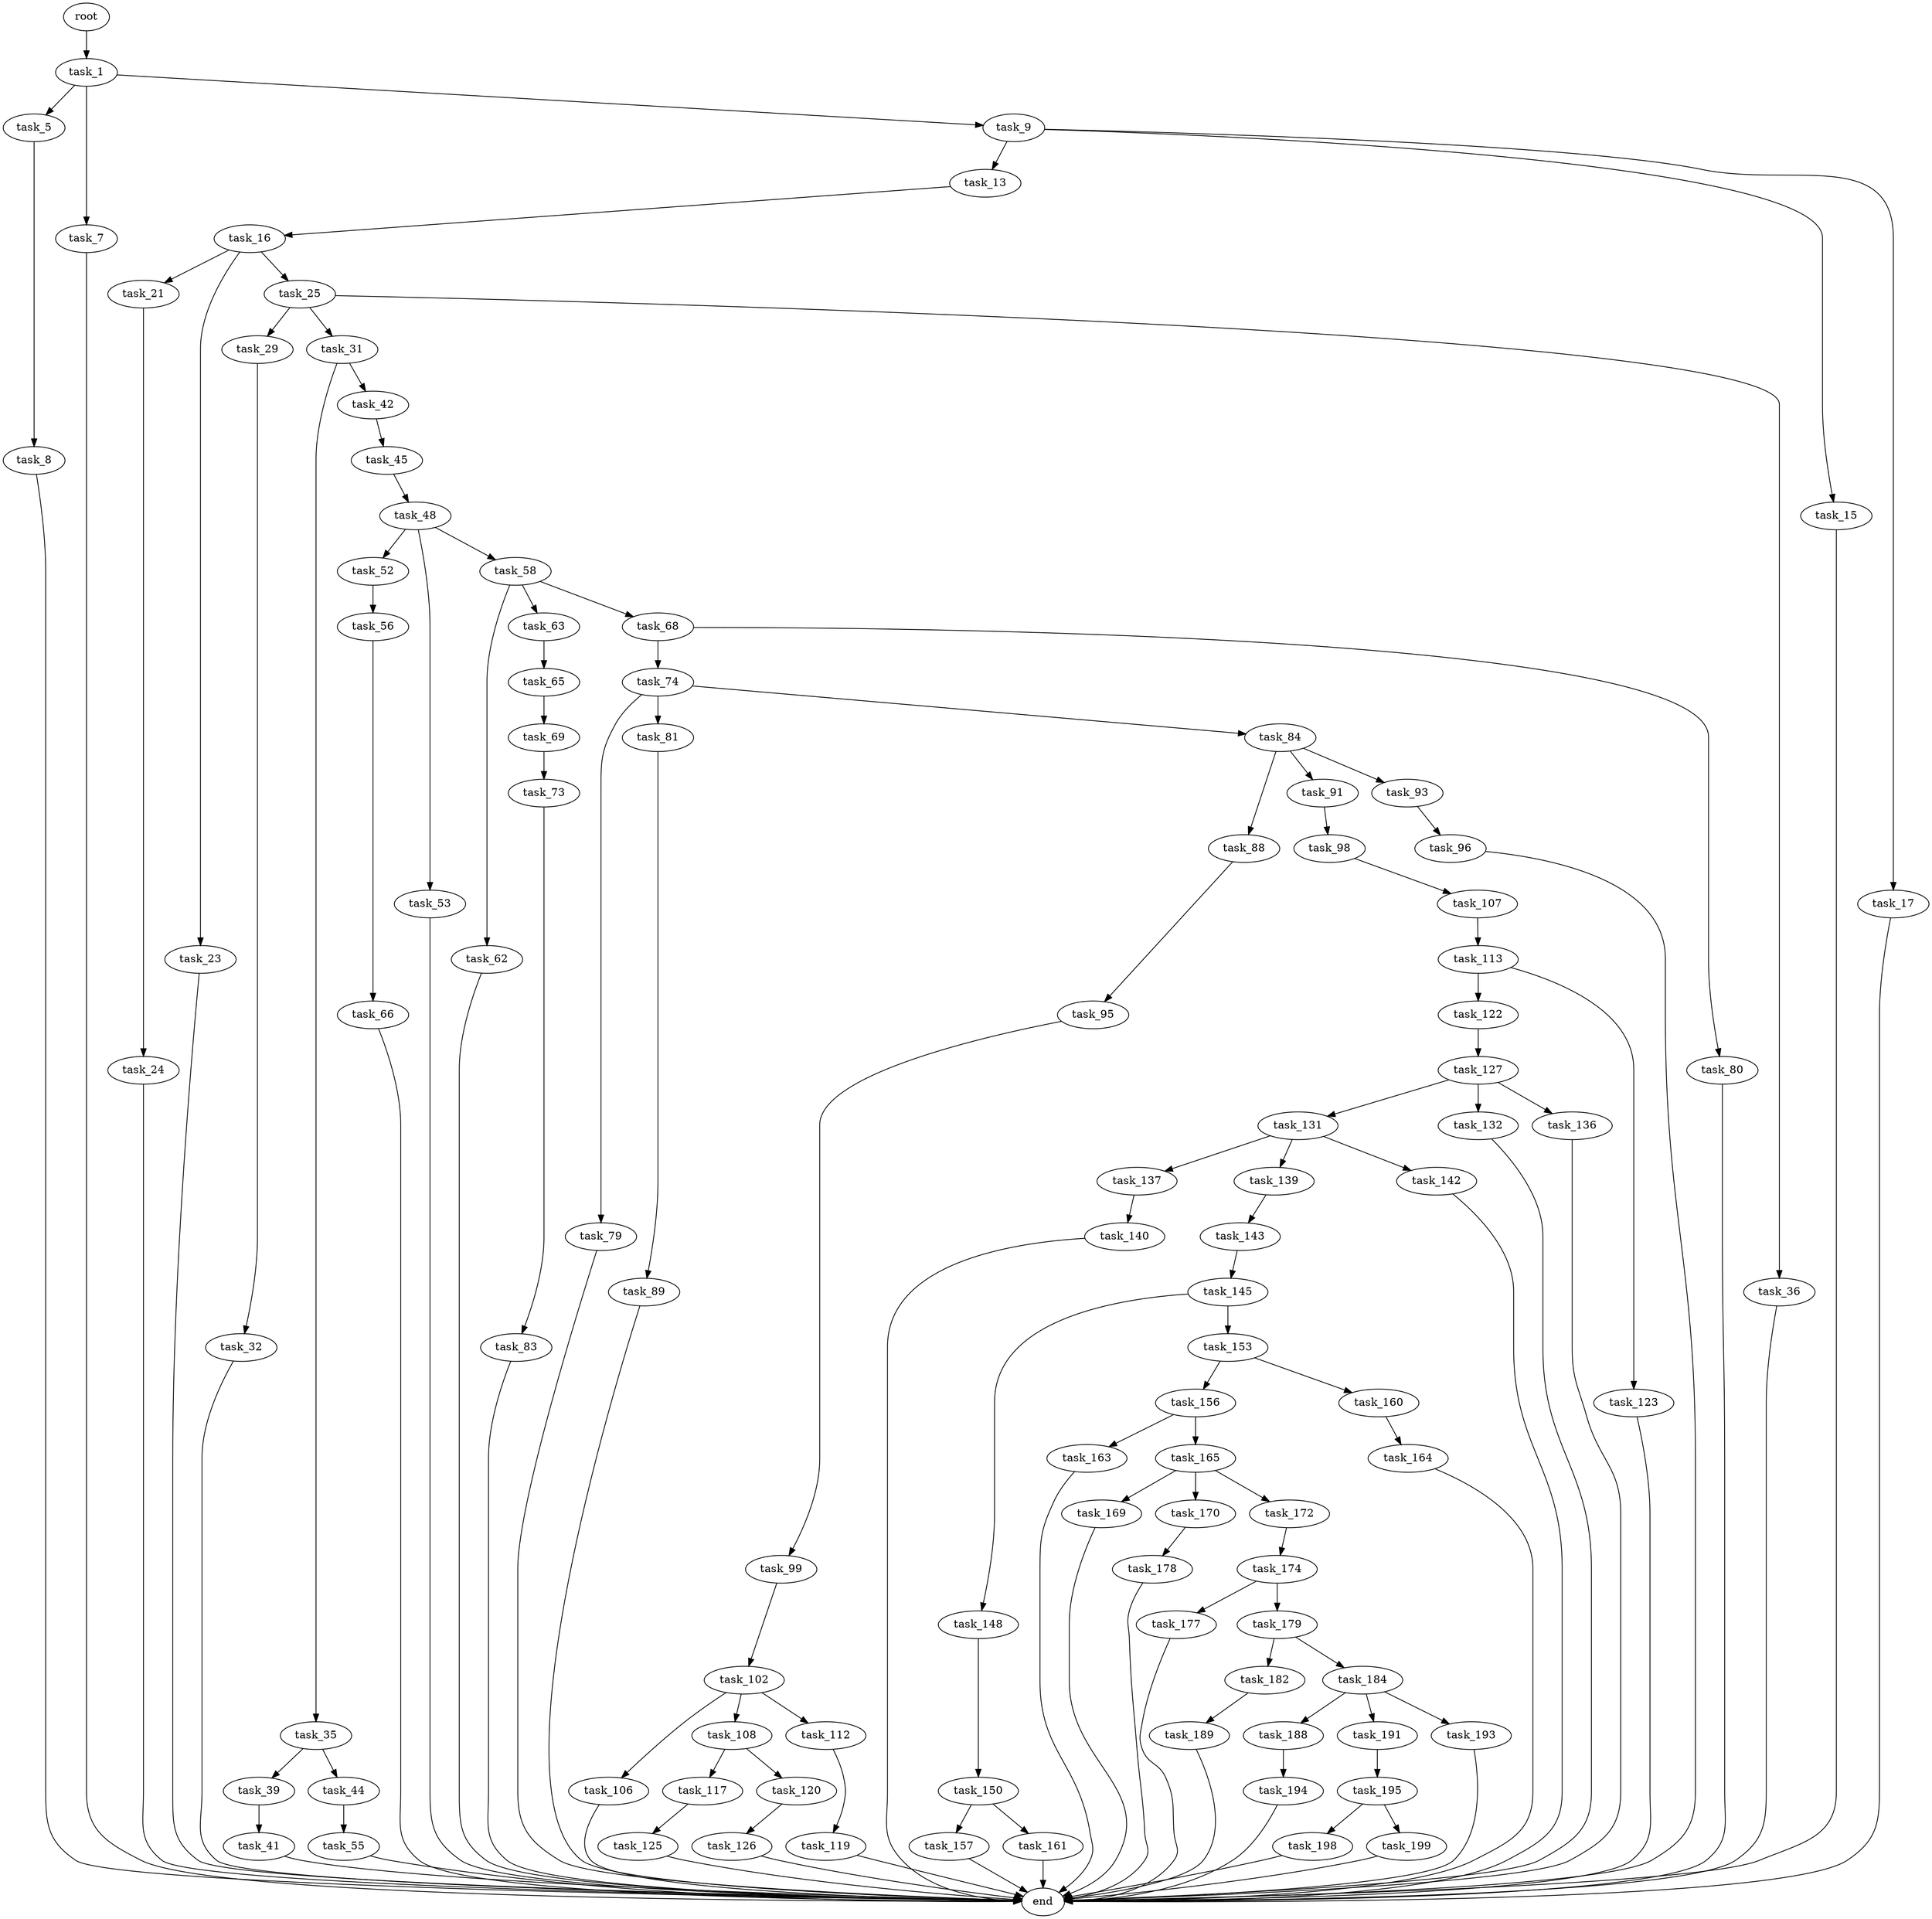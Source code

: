 digraph G {
  root [size="0.000000"];
  task_1 [size="134217728000.000000"];
  task_5 [size="782757789696.000000"];
  task_7 [size="164165683204.000000"];
  task_9 [size="27403625993.000000"];
  task_8 [size="30927268320.000000"];
  end [size="0.000000"];
  task_13 [size="34257735822.000000"];
  task_15 [size="242031591199.000000"];
  task_17 [size="3838903977.000000"];
  task_16 [size="28991029248.000000"];
  task_21 [size="32870997758.000000"];
  task_23 [size="144888215328.000000"];
  task_25 [size="24128803562.000000"];
  task_24 [size="31795830980.000000"];
  task_29 [size="749747370180.000000"];
  task_31 [size="28991029248.000000"];
  task_36 [size="23229820371.000000"];
  task_32 [size="86055382510.000000"];
  task_35 [size="48088539303.000000"];
  task_42 [size="18457355500.000000"];
  task_39 [size="276422534738.000000"];
  task_44 [size="125241463301.000000"];
  task_41 [size="8589934592.000000"];
  task_45 [size="303673018480.000000"];
  task_55 [size="1073741824000.000000"];
  task_48 [size="431531917.000000"];
  task_52 [size="368293445632.000000"];
  task_53 [size="28991029248.000000"];
  task_58 [size="242957219251.000000"];
  task_56 [size="9187126297.000000"];
  task_66 [size="186473989444.000000"];
  task_62 [size="144827225580.000000"];
  task_63 [size="14113952278.000000"];
  task_68 [size="1073741824000.000000"];
  task_65 [size="10978190616.000000"];
  task_69 [size="231928233984.000000"];
  task_74 [size="3021820785.000000"];
  task_80 [size="9571670545.000000"];
  task_73 [size="114492533933.000000"];
  task_83 [size="16894295111.000000"];
  task_79 [size="36579307894.000000"];
  task_81 [size="523119342101.000000"];
  task_84 [size="1276077739.000000"];
  task_89 [size="28991029248.000000"];
  task_88 [size="134217728000.000000"];
  task_91 [size="3632789063.000000"];
  task_93 [size="134217728000.000000"];
  task_95 [size="728205444.000000"];
  task_98 [size="21050415533.000000"];
  task_96 [size="28620767396.000000"];
  task_99 [size="68719476736.000000"];
  task_107 [size="10161321676.000000"];
  task_102 [size="782757789696.000000"];
  task_106 [size="68719476736.000000"];
  task_108 [size="8367495506.000000"];
  task_112 [size="257869885810.000000"];
  task_113 [size="782757789696.000000"];
  task_117 [size="231928233984.000000"];
  task_120 [size="206467984092.000000"];
  task_119 [size="28991029248.000000"];
  task_122 [size="368293445632.000000"];
  task_123 [size="549755813888.000000"];
  task_125 [size="231928233984.000000"];
  task_126 [size="509256654885.000000"];
  task_127 [size="181054975605.000000"];
  task_131 [size="162595810278.000000"];
  task_132 [size="24267695721.000000"];
  task_136 [size="24730000060.000000"];
  task_137 [size="598244438.000000"];
  task_139 [size="782757789696.000000"];
  task_142 [size="11352033105.000000"];
  task_140 [size="739851622170.000000"];
  task_143 [size="25886916603.000000"];
  task_145 [size="20974454083.000000"];
  task_148 [size="89712064792.000000"];
  task_153 [size="184786939116.000000"];
  task_150 [size="1681583674.000000"];
  task_157 [size="335516884800.000000"];
  task_161 [size="231928233984.000000"];
  task_156 [size="17113762334.000000"];
  task_160 [size="40818250382.000000"];
  task_163 [size="1073741824000.000000"];
  task_165 [size="472630720562.000000"];
  task_164 [size="8589934592.000000"];
  task_169 [size="368293445632.000000"];
  task_170 [size="30686833823.000000"];
  task_172 [size="30672783315.000000"];
  task_178 [size="28991029248.000000"];
  task_174 [size="2983017668.000000"];
  task_177 [size="134217728000.000000"];
  task_179 [size="16016187642.000000"];
  task_182 [size="30083232272.000000"];
  task_184 [size="549755813888.000000"];
  task_189 [size="28991029248.000000"];
  task_188 [size="51975805138.000000"];
  task_191 [size="7878796889.000000"];
  task_193 [size="231928233984.000000"];
  task_194 [size="368293445632.000000"];
  task_195 [size="549755813888.000000"];
  task_198 [size="71200700952.000000"];
  task_199 [size="231928233984.000000"];

  root -> task_1 [size="1.000000"];
  task_1 -> task_5 [size="209715200.000000"];
  task_1 -> task_7 [size="209715200.000000"];
  task_1 -> task_9 [size="209715200.000000"];
  task_5 -> task_8 [size="679477248.000000"];
  task_7 -> end [size="1.000000"];
  task_9 -> task_13 [size="679477248.000000"];
  task_9 -> task_15 [size="679477248.000000"];
  task_9 -> task_17 [size="679477248.000000"];
  task_8 -> end [size="1.000000"];
  task_13 -> task_16 [size="838860800.000000"];
  task_15 -> end [size="1.000000"];
  task_17 -> end [size="1.000000"];
  task_16 -> task_21 [size="75497472.000000"];
  task_16 -> task_23 [size="75497472.000000"];
  task_16 -> task_25 [size="75497472.000000"];
  task_21 -> task_24 [size="536870912.000000"];
  task_23 -> end [size="1.000000"];
  task_25 -> task_29 [size="411041792.000000"];
  task_25 -> task_31 [size="411041792.000000"];
  task_25 -> task_36 [size="411041792.000000"];
  task_24 -> end [size="1.000000"];
  task_29 -> task_32 [size="679477248.000000"];
  task_31 -> task_35 [size="75497472.000000"];
  task_31 -> task_42 [size="75497472.000000"];
  task_36 -> end [size="1.000000"];
  task_32 -> end [size="1.000000"];
  task_35 -> task_39 [size="838860800.000000"];
  task_35 -> task_44 [size="838860800.000000"];
  task_42 -> task_45 [size="411041792.000000"];
  task_39 -> task_41 [size="411041792.000000"];
  task_44 -> task_55 [size="301989888.000000"];
  task_41 -> end [size="1.000000"];
  task_45 -> task_48 [size="536870912.000000"];
  task_55 -> end [size="1.000000"];
  task_48 -> task_52 [size="33554432.000000"];
  task_48 -> task_53 [size="33554432.000000"];
  task_48 -> task_58 [size="33554432.000000"];
  task_52 -> task_56 [size="411041792.000000"];
  task_53 -> end [size="1.000000"];
  task_58 -> task_62 [size="209715200.000000"];
  task_58 -> task_63 [size="209715200.000000"];
  task_58 -> task_68 [size="209715200.000000"];
  task_56 -> task_66 [size="301989888.000000"];
  task_66 -> end [size="1.000000"];
  task_62 -> end [size="1.000000"];
  task_63 -> task_65 [size="411041792.000000"];
  task_68 -> task_74 [size="838860800.000000"];
  task_68 -> task_80 [size="838860800.000000"];
  task_65 -> task_69 [size="301989888.000000"];
  task_69 -> task_73 [size="301989888.000000"];
  task_74 -> task_79 [size="75497472.000000"];
  task_74 -> task_81 [size="75497472.000000"];
  task_74 -> task_84 [size="75497472.000000"];
  task_80 -> end [size="1.000000"];
  task_73 -> task_83 [size="301989888.000000"];
  task_83 -> end [size="1.000000"];
  task_79 -> end [size="1.000000"];
  task_81 -> task_89 [size="411041792.000000"];
  task_84 -> task_88 [size="33554432.000000"];
  task_84 -> task_91 [size="33554432.000000"];
  task_84 -> task_93 [size="33554432.000000"];
  task_89 -> end [size="1.000000"];
  task_88 -> task_95 [size="209715200.000000"];
  task_91 -> task_98 [size="134217728.000000"];
  task_93 -> task_96 [size="209715200.000000"];
  task_95 -> task_99 [size="33554432.000000"];
  task_98 -> task_107 [size="75497472.000000"];
  task_96 -> end [size="1.000000"];
  task_99 -> task_102 [size="134217728.000000"];
  task_107 -> task_113 [size="209715200.000000"];
  task_102 -> task_106 [size="679477248.000000"];
  task_102 -> task_108 [size="679477248.000000"];
  task_102 -> task_112 [size="679477248.000000"];
  task_106 -> end [size="1.000000"];
  task_108 -> task_117 [size="838860800.000000"];
  task_108 -> task_120 [size="838860800.000000"];
  task_112 -> task_119 [size="301989888.000000"];
  task_113 -> task_122 [size="679477248.000000"];
  task_113 -> task_123 [size="679477248.000000"];
  task_117 -> task_125 [size="301989888.000000"];
  task_120 -> task_126 [size="209715200.000000"];
  task_119 -> end [size="1.000000"];
  task_122 -> task_127 [size="411041792.000000"];
  task_123 -> end [size="1.000000"];
  task_125 -> end [size="1.000000"];
  task_126 -> end [size="1.000000"];
  task_127 -> task_131 [size="838860800.000000"];
  task_127 -> task_132 [size="838860800.000000"];
  task_127 -> task_136 [size="838860800.000000"];
  task_131 -> task_137 [size="301989888.000000"];
  task_131 -> task_139 [size="301989888.000000"];
  task_131 -> task_142 [size="301989888.000000"];
  task_132 -> end [size="1.000000"];
  task_136 -> end [size="1.000000"];
  task_137 -> task_140 [size="33554432.000000"];
  task_139 -> task_143 [size="679477248.000000"];
  task_142 -> end [size="1.000000"];
  task_140 -> end [size="1.000000"];
  task_143 -> task_145 [size="679477248.000000"];
  task_145 -> task_148 [size="33554432.000000"];
  task_145 -> task_153 [size="33554432.000000"];
  task_148 -> task_150 [size="411041792.000000"];
  task_153 -> task_156 [size="134217728.000000"];
  task_153 -> task_160 [size="134217728.000000"];
  task_150 -> task_157 [size="75497472.000000"];
  task_150 -> task_161 [size="75497472.000000"];
  task_157 -> end [size="1.000000"];
  task_161 -> end [size="1.000000"];
  task_156 -> task_163 [size="679477248.000000"];
  task_156 -> task_165 [size="679477248.000000"];
  task_160 -> task_164 [size="33554432.000000"];
  task_163 -> end [size="1.000000"];
  task_165 -> task_169 [size="301989888.000000"];
  task_165 -> task_170 [size="301989888.000000"];
  task_165 -> task_172 [size="301989888.000000"];
  task_164 -> end [size="1.000000"];
  task_169 -> end [size="1.000000"];
  task_170 -> task_178 [size="679477248.000000"];
  task_172 -> task_174 [size="679477248.000000"];
  task_178 -> end [size="1.000000"];
  task_174 -> task_177 [size="301989888.000000"];
  task_174 -> task_179 [size="301989888.000000"];
  task_177 -> end [size="1.000000"];
  task_179 -> task_182 [size="301989888.000000"];
  task_179 -> task_184 [size="301989888.000000"];
  task_182 -> task_189 [size="679477248.000000"];
  task_184 -> task_188 [size="536870912.000000"];
  task_184 -> task_191 [size="536870912.000000"];
  task_184 -> task_193 [size="536870912.000000"];
  task_189 -> end [size="1.000000"];
  task_188 -> task_194 [size="838860800.000000"];
  task_191 -> task_195 [size="209715200.000000"];
  task_193 -> end [size="1.000000"];
  task_194 -> end [size="1.000000"];
  task_195 -> task_198 [size="536870912.000000"];
  task_195 -> task_199 [size="536870912.000000"];
  task_198 -> end [size="1.000000"];
  task_199 -> end [size="1.000000"];
}
